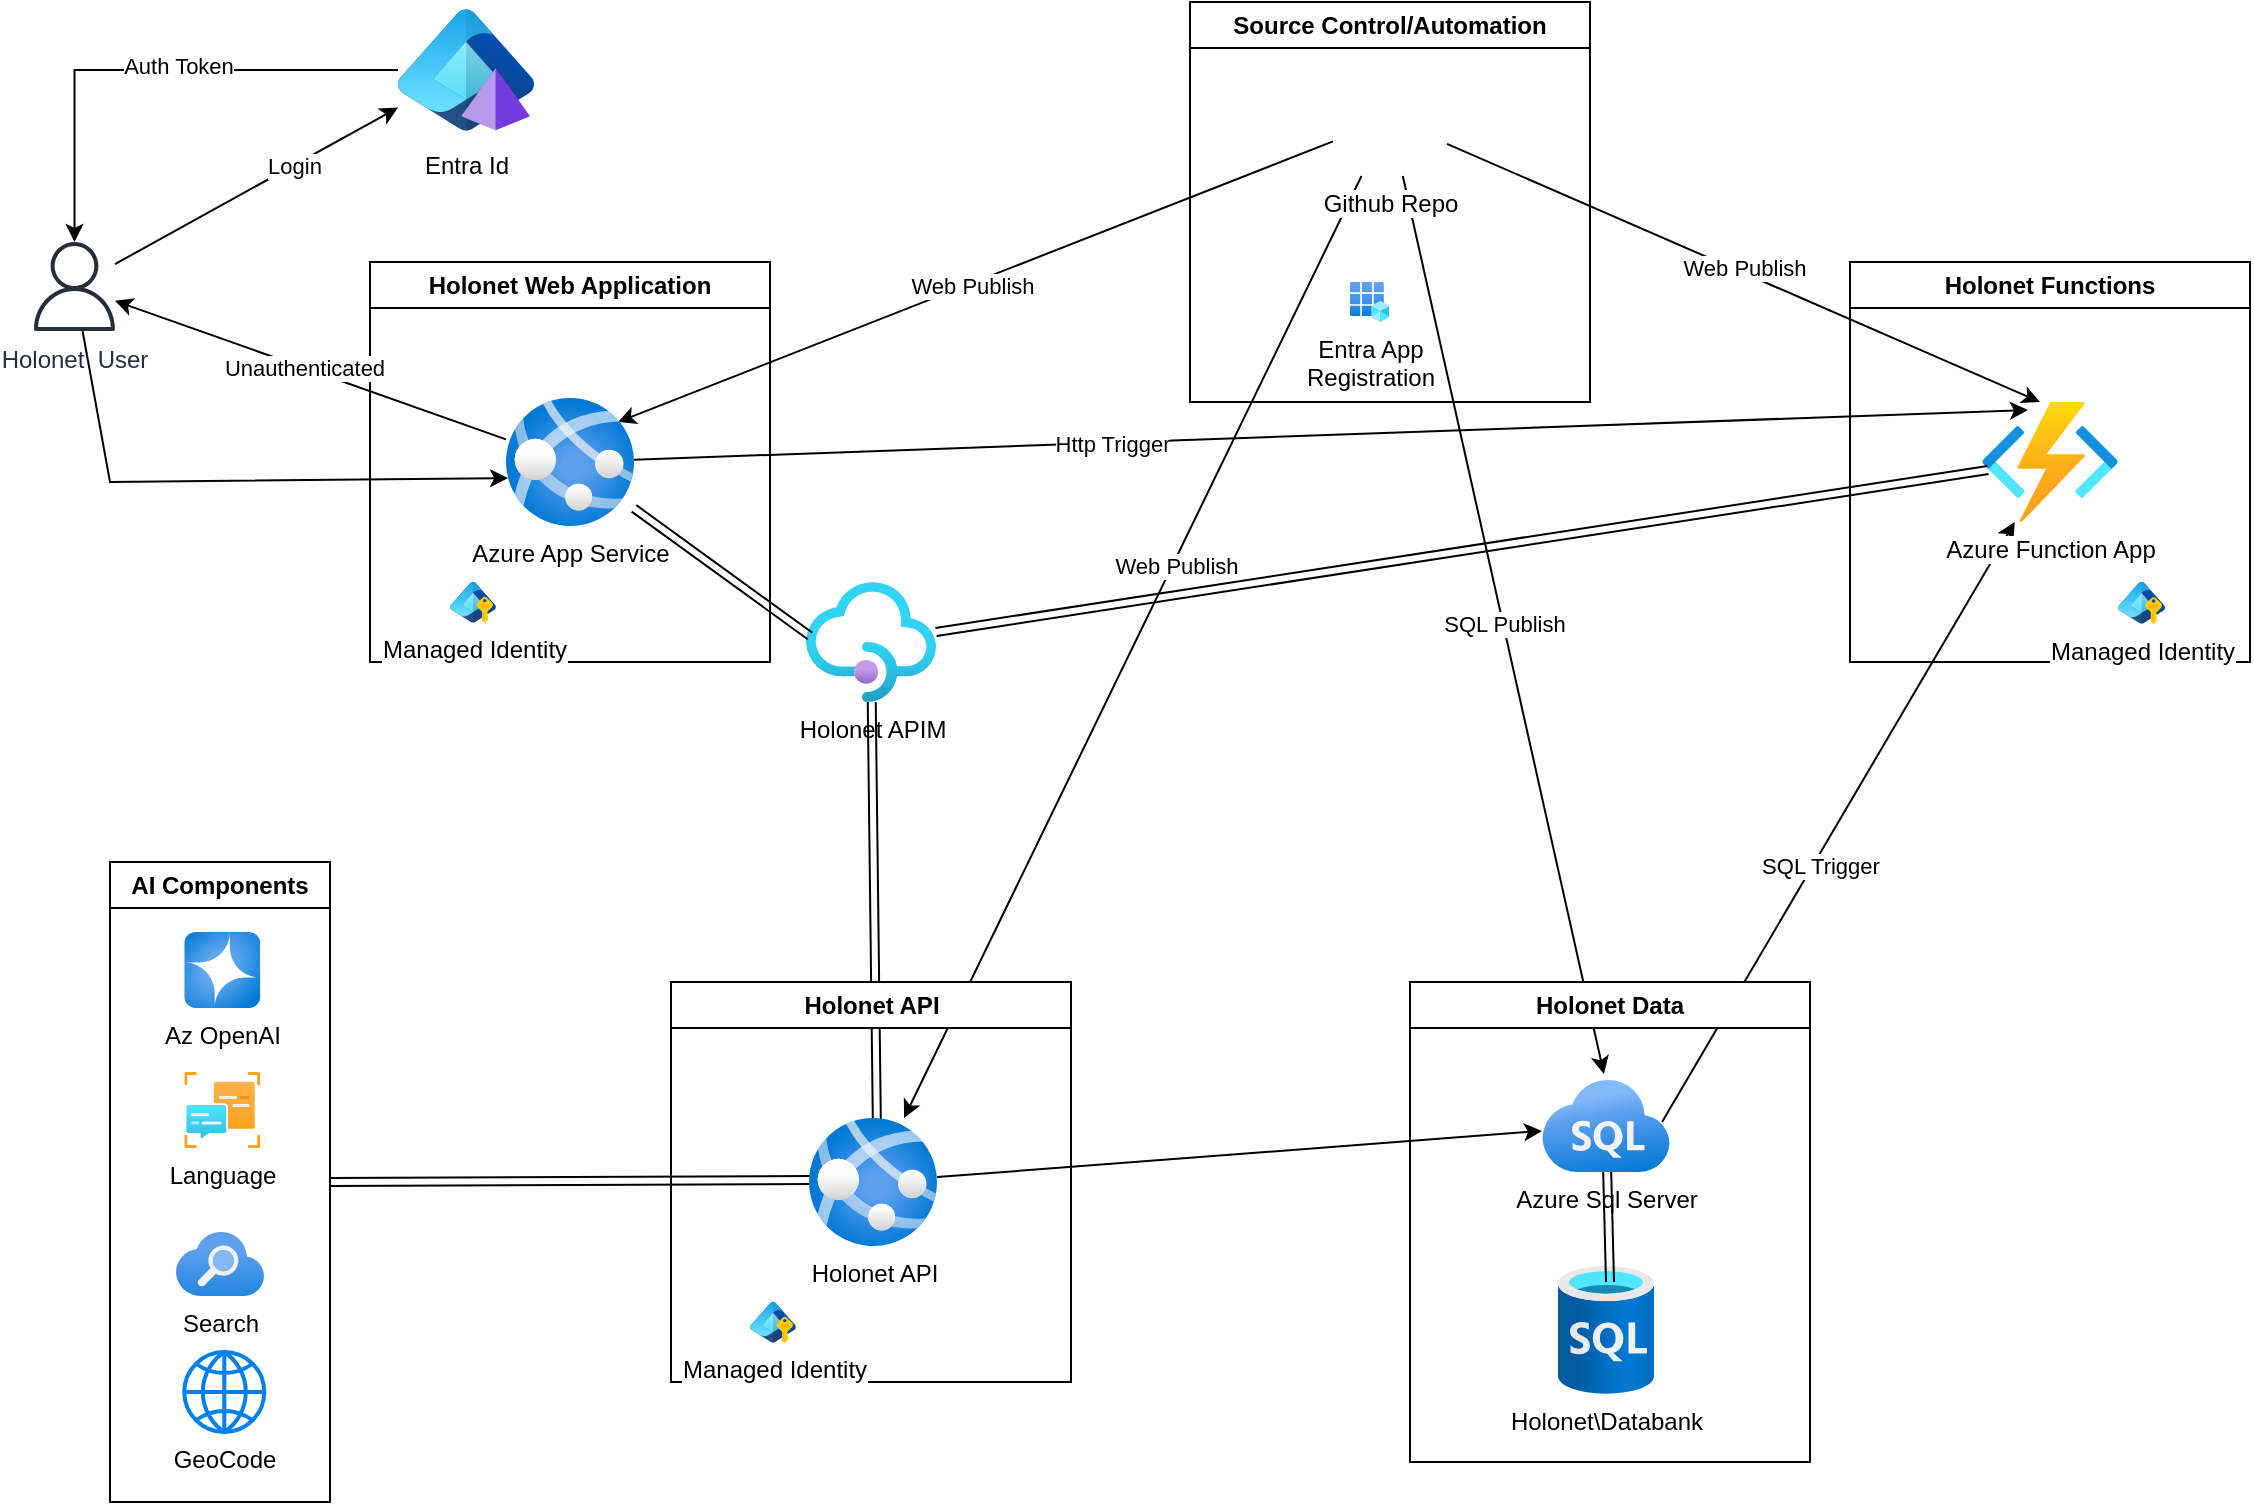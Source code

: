 <mxfile version="28.0.6">
  <diagram name="Page-1" id="Z6uwd8glNHOKKR8o7s89">
    <mxGraphModel dx="1208" dy="1100" grid="1" gridSize="10" guides="1" tooltips="1" connect="1" arrows="1" fold="1" page="1" pageScale="1" pageWidth="1100" pageHeight="850" background="#ffffff" math="0" shadow="0">
      <root>
        <mxCell id="0" />
        <mxCell id="1" parent="0" />
        <mxCell id="IOJvnIvSWEOMd2ZIk_6C-7" value="Holonet APIM" style="image;aspect=fixed;html=1;points=[];align=center;fontSize=12;image=img/lib/azure2/app_services/API_Management_Services.svg;rounded=0;" vertex="1" parent="1">
          <mxGeometry x="428" y="320" width="65" height="60" as="geometry" />
        </mxCell>
        <mxCell id="IOJvnIvSWEOMd2ZIk_6C-60" style="rounded=0;orthogonalLoop=1;jettySize=auto;html=1;" edge="1" parent="1" source="IOJvnIvSWEOMd2ZIk_6C-9" target="IOJvnIvSWEOMd2ZIk_6C-11">
          <mxGeometry relative="1" as="geometry" />
        </mxCell>
        <mxCell id="IOJvnIvSWEOMd2ZIk_6C-38" style="rounded=0;orthogonalLoop=1;jettySize=auto;html=1;" edge="1" parent="1" source="IOJvnIvSWEOMd2ZIk_6C-13" target="IOJvnIvSWEOMd2ZIk_6C-35">
          <mxGeometry relative="1" as="geometry" />
        </mxCell>
        <mxCell id="IOJvnIvSWEOMd2ZIk_6C-47" value="Login" style="edgeLabel;html=1;align=center;verticalAlign=middle;resizable=0;points=[];rounded=0;" vertex="1" connectable="0" parent="IOJvnIvSWEOMd2ZIk_6C-38">
          <mxGeometry x="0.254" relative="1" as="geometry">
            <mxPoint as="offset" />
          </mxGeometry>
        </mxCell>
        <mxCell id="IOJvnIvSWEOMd2ZIk_6C-13" value="Holonet&amp;nbsp; User" style="outlineConnect=0;fontColor=#232F3E;gradientColor=none;fillColor=#232F3D;strokeColor=none;dashed=0;verticalLabelPosition=bottom;verticalAlign=top;align=center;html=1;fontSize=12;fontStyle=0;aspect=fixed;pointerEvents=1;shape=mxgraph.aws4.user;rounded=0;" vertex="1" parent="1">
          <mxGeometry x="40" y="150" width="44.5" height="44.5" as="geometry" />
        </mxCell>
        <mxCell id="IOJvnIvSWEOMd2ZIk_6C-16" style="rounded=0;orthogonalLoop=1;jettySize=auto;html=1;exitX=0.25;exitY=1;exitDx=0;exitDy=0;" edge="1" parent="1" source="IOJvnIvSWEOMd2ZIk_6C-3" target="IOJvnIvSWEOMd2ZIk_6C-9">
          <mxGeometry relative="1" as="geometry" />
        </mxCell>
        <mxCell id="IOJvnIvSWEOMd2ZIk_6C-29" value="Web Publish" style="edgeLabel;html=1;align=center;verticalAlign=middle;resizable=0;points=[];rounded=0;" vertex="1" connectable="0" parent="IOJvnIvSWEOMd2ZIk_6C-16">
          <mxGeometry x="-0.176" y="1" relative="1" as="geometry">
            <mxPoint as="offset" />
          </mxGeometry>
        </mxCell>
        <mxCell id="IOJvnIvSWEOMd2ZIk_6C-17" style="rounded=0;orthogonalLoop=1;jettySize=auto;html=1;entryX=0.426;entryY=0;entryDx=0;entryDy=0;entryPerimeter=0;" edge="1" parent="1" source="IOJvnIvSWEOMd2ZIk_6C-3" target="IOJvnIvSWEOMd2ZIk_6C-10">
          <mxGeometry relative="1" as="geometry" />
        </mxCell>
        <mxCell id="IOJvnIvSWEOMd2ZIk_6C-30" value="Web Publish" style="edgeLabel;html=1;align=center;verticalAlign=middle;resizable=0;points=[];rounded=0;" vertex="1" connectable="0" parent="IOJvnIvSWEOMd2ZIk_6C-17">
          <mxGeometry x="-0.007" y="2" relative="1" as="geometry">
            <mxPoint as="offset" />
          </mxGeometry>
        </mxCell>
        <mxCell id="IOJvnIvSWEOMd2ZIk_6C-18" style="rounded=0;orthogonalLoop=1;jettySize=auto;html=1;entryX=0.875;entryY=0.188;entryDx=0;entryDy=0;entryPerimeter=0;" edge="1" parent="1" source="IOJvnIvSWEOMd2ZIk_6C-3" target="IOJvnIvSWEOMd2ZIk_6C-8">
          <mxGeometry relative="1" as="geometry" />
        </mxCell>
        <mxCell id="IOJvnIvSWEOMd2ZIk_6C-28" value="Web Publish" style="edgeLabel;html=1;align=center;verticalAlign=middle;resizable=0;points=[];rounded=0;" vertex="1" connectable="0" parent="IOJvnIvSWEOMd2ZIk_6C-18">
          <mxGeometry x="0.012" y="1" relative="1" as="geometry">
            <mxPoint as="offset" />
          </mxGeometry>
        </mxCell>
        <mxCell id="IOJvnIvSWEOMd2ZIk_6C-19" value="SQL Publish" style="rounded=0;orthogonalLoop=1;jettySize=auto;html=1;entryX=0.484;entryY=-0.065;entryDx=0;entryDy=0;entryPerimeter=0;" edge="1" parent="1" source="IOJvnIvSWEOMd2ZIk_6C-3" target="IOJvnIvSWEOMd2ZIk_6C-11">
          <mxGeometry relative="1" as="geometry" />
        </mxCell>
        <mxCell id="IOJvnIvSWEOMd2ZIk_6C-24" style="rounded=0;orthogonalLoop=1;jettySize=auto;html=1;entryX=0.338;entryY=0.067;entryDx=0;entryDy=0;entryPerimeter=0;" edge="1" parent="1" source="IOJvnIvSWEOMd2ZIk_6C-8" target="IOJvnIvSWEOMd2ZIk_6C-10">
          <mxGeometry relative="1" as="geometry" />
        </mxCell>
        <mxCell id="IOJvnIvSWEOMd2ZIk_6C-25" value="Http Trigger" style="edgeLabel;html=1;align=center;verticalAlign=middle;resizable=0;points=[];rounded=0;" vertex="1" connectable="0" parent="IOJvnIvSWEOMd2ZIk_6C-24">
          <mxGeometry x="-0.315" relative="1" as="geometry">
            <mxPoint as="offset" />
          </mxGeometry>
        </mxCell>
        <mxCell id="IOJvnIvSWEOMd2ZIk_6C-26" style="rounded=0;orthogonalLoop=1;jettySize=auto;html=1;exitX=0.938;exitY=0.457;exitDx=0;exitDy=0;exitPerimeter=0;" edge="1" parent="1" source="IOJvnIvSWEOMd2ZIk_6C-11" target="IOJvnIvSWEOMd2ZIk_6C-10">
          <mxGeometry relative="1" as="geometry" />
        </mxCell>
        <mxCell id="IOJvnIvSWEOMd2ZIk_6C-27" value="SQL Trigger" style="edgeLabel;html=1;align=center;verticalAlign=middle;resizable=0;points=[];rounded=0;" vertex="1" connectable="0" parent="IOJvnIvSWEOMd2ZIk_6C-26">
          <mxGeometry x="-0.134" y="-3" relative="1" as="geometry">
            <mxPoint as="offset" />
          </mxGeometry>
        </mxCell>
        <mxCell id="IOJvnIvSWEOMd2ZIk_6C-39" style="edgeStyle=orthogonalEdgeStyle;rounded=0;orthogonalLoop=1;jettySize=auto;html=1;" edge="1" parent="1" source="IOJvnIvSWEOMd2ZIk_6C-35" target="IOJvnIvSWEOMd2ZIk_6C-13">
          <mxGeometry relative="1" as="geometry" />
        </mxCell>
        <mxCell id="IOJvnIvSWEOMd2ZIk_6C-48" value="Auth Token" style="edgeLabel;html=1;align=center;verticalAlign=middle;resizable=0;points=[];rounded=0;" vertex="1" connectable="0" parent="IOJvnIvSWEOMd2ZIk_6C-39">
          <mxGeometry x="-0.109" y="-2" relative="1" as="geometry">
            <mxPoint as="offset" />
          </mxGeometry>
        </mxCell>
        <mxCell id="IOJvnIvSWEOMd2ZIk_6C-35" value="Entra Id" style="image;aspect=fixed;html=1;points=[];align=center;fontSize=12;image=img/lib/azure2/identity/Entra_Domain_Services.svg;rounded=0;" vertex="1" parent="1">
          <mxGeometry x="224" y="30" width="68" height="68" as="geometry" />
        </mxCell>
        <mxCell id="IOJvnIvSWEOMd2ZIk_6C-43" style="rounded=0;orthogonalLoop=1;jettySize=auto;html=1;entryX=0.016;entryY=0.625;entryDx=0;entryDy=0;entryPerimeter=0;" edge="1" parent="1" source="IOJvnIvSWEOMd2ZIk_6C-13" target="IOJvnIvSWEOMd2ZIk_6C-8">
          <mxGeometry relative="1" as="geometry">
            <mxPoint x="80" y="210" as="sourcePoint" />
            <Array as="points">
              <mxPoint x="80" y="270" />
            </Array>
          </mxGeometry>
        </mxCell>
        <mxCell id="IOJvnIvSWEOMd2ZIk_6C-58" style="rounded=0;orthogonalLoop=1;jettySize=auto;html=1;entryX=0.531;entryY=0.109;entryDx=0;entryDy=0;entryPerimeter=0;shape=link;" edge="1" parent="1" source="IOJvnIvSWEOMd2ZIk_6C-7" target="IOJvnIvSWEOMd2ZIk_6C-9">
          <mxGeometry relative="1" as="geometry" />
        </mxCell>
        <mxCell id="IOJvnIvSWEOMd2ZIk_6C-59" style="rounded=0;orthogonalLoop=1;jettySize=auto;html=1;entryX=0.031;entryY=0.45;entryDx=0;entryDy=0;entryPerimeter=0;shape=link;" edge="1" parent="1" source="IOJvnIvSWEOMd2ZIk_6C-8" target="IOJvnIvSWEOMd2ZIk_6C-7">
          <mxGeometry relative="1" as="geometry" />
        </mxCell>
        <mxCell id="IOJvnIvSWEOMd2ZIk_6C-61" value="Holonet Web Application" style="swimlane;whiteSpace=wrap;html=1;rounded=0;" vertex="1" parent="1">
          <mxGeometry x="210" y="160" width="200" height="200" as="geometry" />
        </mxCell>
        <mxCell id="IOJvnIvSWEOMd2ZIk_6C-8" value="Azure App Service" style="image;aspect=fixed;html=1;points=[];align=center;fontSize=12;image=img/lib/azure2/app_services/App_Services.svg;rounded=0;" vertex="1" parent="IOJvnIvSWEOMd2ZIk_6C-61">
          <mxGeometry x="68" y="68" width="64" height="64" as="geometry" />
        </mxCell>
        <mxCell id="IOJvnIvSWEOMd2ZIk_6C-53" value="Managed Identity" style="image;aspect=fixed;html=1;points=[];align=center;fontSize=12;image=img/lib/azure2/identity/Entra_Managed_Identities.svg;rounded=0;" vertex="1" parent="IOJvnIvSWEOMd2ZIk_6C-61">
          <mxGeometry x="40" y="160" width="23" height="20.44" as="geometry" />
        </mxCell>
        <mxCell id="IOJvnIvSWEOMd2ZIk_6C-75" style="rounded=0;orthogonalLoop=1;jettySize=auto;html=1;entryX=1;entryY=0.5;entryDx=0;entryDy=0;shape=link;exitX=0.023;exitY=0.484;exitDx=0;exitDy=0;exitPerimeter=0;" edge="1" parent="1" source="IOJvnIvSWEOMd2ZIk_6C-9" target="IOJvnIvSWEOMd2ZIk_6C-69">
          <mxGeometry relative="1" as="geometry" />
        </mxCell>
        <mxCell id="IOJvnIvSWEOMd2ZIk_6C-62" value="Holonet API" style="swimlane;whiteSpace=wrap;html=1;rounded=0;" vertex="1" parent="1">
          <mxGeometry x="360.5" y="520" width="200" height="200" as="geometry" />
        </mxCell>
        <mxCell id="IOJvnIvSWEOMd2ZIk_6C-9" value="Holonet API" style="image;aspect=fixed;html=1;points=[];align=center;fontSize=12;image=img/lib/azure2/app_services/App_Services.svg;rounded=0;" vertex="1" parent="IOJvnIvSWEOMd2ZIk_6C-62">
          <mxGeometry x="69" y="68" width="64" height="64" as="geometry" />
        </mxCell>
        <mxCell id="IOJvnIvSWEOMd2ZIk_6C-67" value="Managed Identity" style="image;aspect=fixed;html=1;points=[];align=center;fontSize=12;image=img/lib/azure2/identity/Entra_Managed_Identities.svg;rounded=0;" vertex="1" parent="IOJvnIvSWEOMd2ZIk_6C-62">
          <mxGeometry x="39.5" y="160" width="23" height="20.44" as="geometry" />
        </mxCell>
        <mxCell id="IOJvnIvSWEOMd2ZIk_6C-63" value="Holonet Functions" style="swimlane;whiteSpace=wrap;html=1;rounded=0;" vertex="1" parent="1">
          <mxGeometry x="950" y="160" width="200" height="200" as="geometry" />
        </mxCell>
        <mxCell id="IOJvnIvSWEOMd2ZIk_6C-10" value="Azure Function App" style="image;aspect=fixed;html=1;points=[];align=center;fontSize=12;image=img/lib/azure2/compute/Function_Apps.svg;rounded=0;" vertex="1" parent="IOJvnIvSWEOMd2ZIk_6C-63">
          <mxGeometry x="66" y="70" width="68" height="60" as="geometry" />
        </mxCell>
        <mxCell id="IOJvnIvSWEOMd2ZIk_6C-68" value="Managed Identity" style="image;aspect=fixed;html=1;points=[];align=center;fontSize=12;image=img/lib/azure2/identity/Entra_Managed_Identities.svg;rounded=0;" vertex="1" parent="IOJvnIvSWEOMd2ZIk_6C-63">
          <mxGeometry x="134" y="160" width="23.56" height="20.94" as="geometry" />
        </mxCell>
        <mxCell id="IOJvnIvSWEOMd2ZIk_6C-66" value="Holonet Data" style="swimlane;whiteSpace=wrap;html=1;rounded=0;" vertex="1" parent="1">
          <mxGeometry x="730" y="520" width="200" height="240" as="geometry" />
        </mxCell>
        <mxCell id="IOJvnIvSWEOMd2ZIk_6C-11" value="Azure Sql Server" style="image;aspect=fixed;html=1;points=[];align=center;fontSize=12;image=img/lib/azure2/databases/Azure_SQL.svg;rounded=0;" vertex="1" parent="IOJvnIvSWEOMd2ZIk_6C-66">
          <mxGeometry x="66" y="49" width="64" height="46" as="geometry" />
        </mxCell>
        <mxCell id="IOJvnIvSWEOMd2ZIk_6C-12" value="Holonet\Databank" style="image;aspect=fixed;html=1;points=[];align=center;fontSize=12;image=img/lib/azure2/databases/SQL_Database.svg;rounded=0;" vertex="1" parent="IOJvnIvSWEOMd2ZIk_6C-66">
          <mxGeometry x="74" y="142" width="48" height="64" as="geometry" />
        </mxCell>
        <mxCell id="IOJvnIvSWEOMd2ZIk_6C-20" style="rounded=0;orthogonalLoop=1;jettySize=auto;html=1;entryX=0.542;entryY=0.125;entryDx=0;entryDy=0;entryPerimeter=0;shape=link;" edge="1" parent="IOJvnIvSWEOMd2ZIk_6C-66" source="IOJvnIvSWEOMd2ZIk_6C-11" target="IOJvnIvSWEOMd2ZIk_6C-12">
          <mxGeometry relative="1" as="geometry" />
        </mxCell>
        <mxCell id="IOJvnIvSWEOMd2ZIk_6C-69" value="AI Components" style="swimlane;whiteSpace=wrap;html=1;rounded=0;" vertex="1" parent="1">
          <mxGeometry x="80" y="460" width="110" height="320" as="geometry" />
        </mxCell>
        <mxCell id="IOJvnIvSWEOMd2ZIk_6C-70" value="Az OpenAI" style="image;aspect=fixed;html=1;points=[];align=center;fontSize=12;image=img/lib/azure2/ai_machine_learning/Azure_OpenAI.svg;rounded=0;" vertex="1" parent="IOJvnIvSWEOMd2ZIk_6C-69">
          <mxGeometry x="37.15" y="35" width="38" height="38" as="geometry" />
        </mxCell>
        <mxCell id="IOJvnIvSWEOMd2ZIk_6C-71" value="Search" style="image;aspect=fixed;html=1;points=[];align=center;fontSize=12;image=img/lib/azure2/app_services/Search_Services.svg;rounded=0;" vertex="1" parent="IOJvnIvSWEOMd2ZIk_6C-69">
          <mxGeometry x="32.84" y="185" width="44.31" height="32" as="geometry" />
        </mxCell>
        <mxCell id="IOJvnIvSWEOMd2ZIk_6C-72" value="Language" style="image;aspect=fixed;html=1;points=[];align=center;fontSize=12;image=img/lib/azure2/ai_machine_learning/Language_Services.svg;rounded=0;" vertex="1" parent="IOJvnIvSWEOMd2ZIk_6C-69">
          <mxGeometry x="37.15" y="105" width="38" height="38" as="geometry" />
        </mxCell>
        <mxCell id="IOJvnIvSWEOMd2ZIk_6C-73" value="GeoCode" style="html=1;verticalLabelPosition=bottom;align=center;labelBackgroundColor=#ffffff;verticalAlign=top;strokeWidth=2;strokeColor=#0080F0;shadow=0;dashed=0;shape=mxgraph.ios7.icons.globe;rounded=0;" vertex="1" parent="IOJvnIvSWEOMd2ZIk_6C-69">
          <mxGeometry x="37.15" y="245" width="40" height="40" as="geometry" />
        </mxCell>
        <mxCell id="IOJvnIvSWEOMd2ZIk_6C-77" style="rounded=0;orthogonalLoop=1;jettySize=auto;html=1;" edge="1" parent="1" source="IOJvnIvSWEOMd2ZIk_6C-8" target="IOJvnIvSWEOMd2ZIk_6C-13">
          <mxGeometry relative="1" as="geometry" />
        </mxCell>
        <mxCell id="IOJvnIvSWEOMd2ZIk_6C-78" value="Unauthenticated" style="edgeLabel;html=1;align=center;verticalAlign=middle;resizable=0;points=[];rounded=0;" vertex="1" connectable="0" parent="IOJvnIvSWEOMd2ZIk_6C-77">
          <mxGeometry x="0.037" relative="1" as="geometry">
            <mxPoint as="offset" />
          </mxGeometry>
        </mxCell>
        <mxCell id="IOJvnIvSWEOMd2ZIk_6C-79" value="Source Control/Automation" style="swimlane;whiteSpace=wrap;html=1;rounded=0;" vertex="1" parent="1">
          <mxGeometry x="620" y="30" width="200" height="200" as="geometry" />
        </mxCell>
        <mxCell id="IOJvnIvSWEOMd2ZIk_6C-3" value="Github Repo" style="shape=image;html=1;verticalAlign=top;verticalLabelPosition=bottom;labelBackgroundColor=#ffffff;imageAspect=0;aspect=fixed;image=https://icons.diagrams.net/icon-cache1/Picons_Social-2097/github_rounded-685.svg;rounded=0;" vertex="1" parent="IOJvnIvSWEOMd2ZIk_6C-79">
          <mxGeometry x="71.5" y="30" width="57" height="57" as="geometry" />
        </mxCell>
        <mxCell id="IOJvnIvSWEOMd2ZIk_6C-50" value="Entra App&lt;div&gt;Registration&lt;/div&gt;" style="image;aspect=fixed;html=1;points=[];align=center;fontSize=12;image=img/lib/azure2/identity/App_Registrations.svg;rounded=0;" vertex="1" parent="IOJvnIvSWEOMd2ZIk_6C-79">
          <mxGeometry x="80" y="140" width="19.69" height="20" as="geometry" />
        </mxCell>
        <mxCell id="IOJvnIvSWEOMd2ZIk_6C-80" style="rounded=0;orthogonalLoop=1;jettySize=auto;html=1;entryX=0.044;entryY=0.567;entryDx=0;entryDy=0;entryPerimeter=0;shape=link;" edge="1" parent="1" source="IOJvnIvSWEOMd2ZIk_6C-7" target="IOJvnIvSWEOMd2ZIk_6C-10">
          <mxGeometry relative="1" as="geometry" />
        </mxCell>
      </root>
    </mxGraphModel>
  </diagram>
</mxfile>
